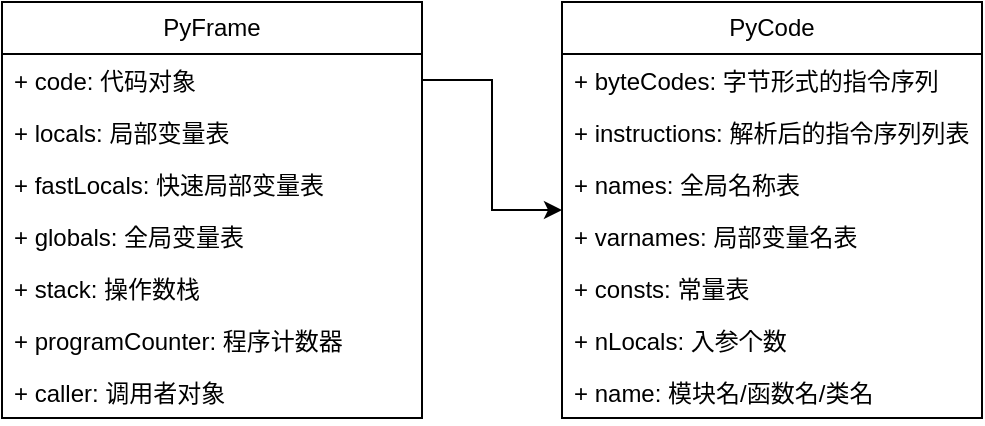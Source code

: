 <mxfile version="26.1.1">
  <diagram name="第 1 页" id="YnNuAVnggBvgTVv9zui5">
    <mxGraphModel dx="1562" dy="917" grid="1" gridSize="10" guides="1" tooltips="1" connect="1" arrows="1" fold="1" page="1" pageScale="1" pageWidth="827" pageHeight="1169" math="0" shadow="0">
      <root>
        <mxCell id="0" />
        <mxCell id="1" parent="0" />
        <mxCell id="SO3ujz-hs3TJXEyI_uYm-1" value="PyFrame" style="swimlane;fontStyle=0;childLayout=stackLayout;horizontal=1;startSize=26;fillColor=none;horizontalStack=0;resizeParent=1;resizeParentMax=0;resizeLast=0;collapsible=1;marginBottom=0;whiteSpace=wrap;html=1;" vertex="1" parent="1">
          <mxGeometry x="210" y="290" width="210" height="208" as="geometry" />
        </mxCell>
        <mxCell id="SO3ujz-hs3TJXEyI_uYm-2" value="+ code:&amp;nbsp;代码对象" style="text;strokeColor=none;fillColor=none;align=left;verticalAlign=top;spacingLeft=4;spacingRight=4;overflow=hidden;rotatable=0;points=[[0,0.5],[1,0.5]];portConstraint=eastwest;whiteSpace=wrap;html=1;" vertex="1" parent="SO3ujz-hs3TJXEyI_uYm-1">
          <mxGeometry y="26" width="210" height="26" as="geometry" />
        </mxCell>
        <mxCell id="SO3ujz-hs3TJXEyI_uYm-3" value="+ locals:&amp;nbsp;局部变量表" style="text;strokeColor=none;fillColor=none;align=left;verticalAlign=top;spacingLeft=4;spacingRight=4;overflow=hidden;rotatable=0;points=[[0,0.5],[1,0.5]];portConstraint=eastwest;whiteSpace=wrap;html=1;" vertex="1" parent="SO3ujz-hs3TJXEyI_uYm-1">
          <mxGeometry y="52" width="210" height="26" as="geometry" />
        </mxCell>
        <mxCell id="SO3ujz-hs3TJXEyI_uYm-4" value="+&amp;nbsp;fastLocals:&amp;nbsp;快速局部变量表" style="text;strokeColor=none;fillColor=none;align=left;verticalAlign=top;spacingLeft=4;spacingRight=4;overflow=hidden;rotatable=0;points=[[0,0.5],[1,0.5]];portConstraint=eastwest;whiteSpace=wrap;html=1;" vertex="1" parent="SO3ujz-hs3TJXEyI_uYm-1">
          <mxGeometry y="78" width="210" height="26" as="geometry" />
        </mxCell>
        <mxCell id="SO3ujz-hs3TJXEyI_uYm-5" value="+ globals:&amp;nbsp;全局变量表" style="text;strokeColor=none;fillColor=none;align=left;verticalAlign=top;spacingLeft=4;spacingRight=4;overflow=hidden;rotatable=0;points=[[0,0.5],[1,0.5]];portConstraint=eastwest;whiteSpace=wrap;html=1;" vertex="1" parent="SO3ujz-hs3TJXEyI_uYm-1">
          <mxGeometry y="104" width="210" height="26" as="geometry" />
        </mxCell>
        <mxCell id="SO3ujz-hs3TJXEyI_uYm-6" value="+&amp;nbsp;stack:&amp;nbsp;操作数栈" style="text;strokeColor=none;fillColor=none;align=left;verticalAlign=top;spacingLeft=4;spacingRight=4;overflow=hidden;rotatable=0;points=[[0,0.5],[1,0.5]];portConstraint=eastwest;whiteSpace=wrap;html=1;" vertex="1" parent="SO3ujz-hs3TJXEyI_uYm-1">
          <mxGeometry y="130" width="210" height="26" as="geometry" />
        </mxCell>
        <mxCell id="SO3ujz-hs3TJXEyI_uYm-7" value="+&amp;nbsp;programCounter:&amp;nbsp;程序计数器" style="text;strokeColor=none;fillColor=none;align=left;verticalAlign=top;spacingLeft=4;spacingRight=4;overflow=hidden;rotatable=0;points=[[0,0.5],[1,0.5]];portConstraint=eastwest;whiteSpace=wrap;html=1;" vertex="1" parent="SO3ujz-hs3TJXEyI_uYm-1">
          <mxGeometry y="156" width="210" height="26" as="geometry" />
        </mxCell>
        <mxCell id="SO3ujz-hs3TJXEyI_uYm-8" value="+&amp;nbsp;caller:&amp;nbsp;调用者对象" style="text;strokeColor=none;fillColor=none;align=left;verticalAlign=top;spacingLeft=4;spacingRight=4;overflow=hidden;rotatable=0;points=[[0,0.5],[1,0.5]];portConstraint=eastwest;whiteSpace=wrap;html=1;" vertex="1" parent="SO3ujz-hs3TJXEyI_uYm-1">
          <mxGeometry y="182" width="210" height="26" as="geometry" />
        </mxCell>
        <mxCell id="SO3ujz-hs3TJXEyI_uYm-9" value="PyCode" style="swimlane;fontStyle=0;childLayout=stackLayout;horizontal=1;startSize=26;fillColor=none;horizontalStack=0;resizeParent=1;resizeParentMax=0;resizeLast=0;collapsible=1;marginBottom=0;whiteSpace=wrap;html=1;" vertex="1" parent="1">
          <mxGeometry x="490" y="290" width="210" height="208" as="geometry" />
        </mxCell>
        <mxCell id="SO3ujz-hs3TJXEyI_uYm-10" value="+ byteCodes:&amp;nbsp;字节形式的指令序列" style="text;strokeColor=none;fillColor=none;align=left;verticalAlign=top;spacingLeft=4;spacingRight=4;overflow=hidden;rotatable=0;points=[[0,0.5],[1,0.5]];portConstraint=eastwest;whiteSpace=wrap;html=1;" vertex="1" parent="SO3ujz-hs3TJXEyI_uYm-9">
          <mxGeometry y="26" width="210" height="26" as="geometry" />
        </mxCell>
        <mxCell id="SO3ujz-hs3TJXEyI_uYm-11" value="+&amp;nbsp;instructions:&amp;nbsp;解析后的指令序列列表" style="text;strokeColor=none;fillColor=none;align=left;verticalAlign=top;spacingLeft=4;spacingRight=4;overflow=hidden;rotatable=0;points=[[0,0.5],[1,0.5]];portConstraint=eastwest;whiteSpace=wrap;html=1;" vertex="1" parent="SO3ujz-hs3TJXEyI_uYm-9">
          <mxGeometry y="52" width="210" height="26" as="geometry" />
        </mxCell>
        <mxCell id="SO3ujz-hs3TJXEyI_uYm-12" value="+&amp;nbsp;names:&amp;nbsp;全局名称表" style="text;strokeColor=none;fillColor=none;align=left;verticalAlign=top;spacingLeft=4;spacingRight=4;overflow=hidden;rotatable=0;points=[[0,0.5],[1,0.5]];portConstraint=eastwest;whiteSpace=wrap;html=1;" vertex="1" parent="SO3ujz-hs3TJXEyI_uYm-9">
          <mxGeometry y="78" width="210" height="26" as="geometry" />
        </mxCell>
        <mxCell id="SO3ujz-hs3TJXEyI_uYm-13" value="+&amp;nbsp;varnames:&amp;nbsp;局部变量名表" style="text;strokeColor=none;fillColor=none;align=left;verticalAlign=top;spacingLeft=4;spacingRight=4;overflow=hidden;rotatable=0;points=[[0,0.5],[1,0.5]];portConstraint=eastwest;whiteSpace=wrap;html=1;" vertex="1" parent="SO3ujz-hs3TJXEyI_uYm-9">
          <mxGeometry y="104" width="210" height="26" as="geometry" />
        </mxCell>
        <mxCell id="SO3ujz-hs3TJXEyI_uYm-14" value="+&amp;nbsp;consts:&amp;nbsp;常量表" style="text;strokeColor=none;fillColor=none;align=left;verticalAlign=top;spacingLeft=4;spacingRight=4;overflow=hidden;rotatable=0;points=[[0,0.5],[1,0.5]];portConstraint=eastwest;whiteSpace=wrap;html=1;" vertex="1" parent="SO3ujz-hs3TJXEyI_uYm-9">
          <mxGeometry y="130" width="210" height="26" as="geometry" />
        </mxCell>
        <mxCell id="SO3ujz-hs3TJXEyI_uYm-15" value="+&amp;nbsp;nLocals:&amp;nbsp;入参个数" style="text;strokeColor=none;fillColor=none;align=left;verticalAlign=top;spacingLeft=4;spacingRight=4;overflow=hidden;rotatable=0;points=[[0,0.5],[1,0.5]];portConstraint=eastwest;whiteSpace=wrap;html=1;" vertex="1" parent="SO3ujz-hs3TJXEyI_uYm-9">
          <mxGeometry y="156" width="210" height="26" as="geometry" />
        </mxCell>
        <mxCell id="SO3ujz-hs3TJXEyI_uYm-16" value="+&amp;nbsp;name:&amp;nbsp;模块名/函数名/类名" style="text;strokeColor=none;fillColor=none;align=left;verticalAlign=top;spacingLeft=4;spacingRight=4;overflow=hidden;rotatable=0;points=[[0,0.5],[1,0.5]];portConstraint=eastwest;whiteSpace=wrap;html=1;" vertex="1" parent="SO3ujz-hs3TJXEyI_uYm-9">
          <mxGeometry y="182" width="210" height="26" as="geometry" />
        </mxCell>
        <mxCell id="SO3ujz-hs3TJXEyI_uYm-17" style="edgeStyle=orthogonalEdgeStyle;rounded=0;orthogonalLoop=1;jettySize=auto;html=1;exitX=1;exitY=0.5;exitDx=0;exitDy=0;" edge="1" parent="1" source="SO3ujz-hs3TJXEyI_uYm-2" target="SO3ujz-hs3TJXEyI_uYm-9">
          <mxGeometry relative="1" as="geometry" />
        </mxCell>
      </root>
    </mxGraphModel>
  </diagram>
</mxfile>
